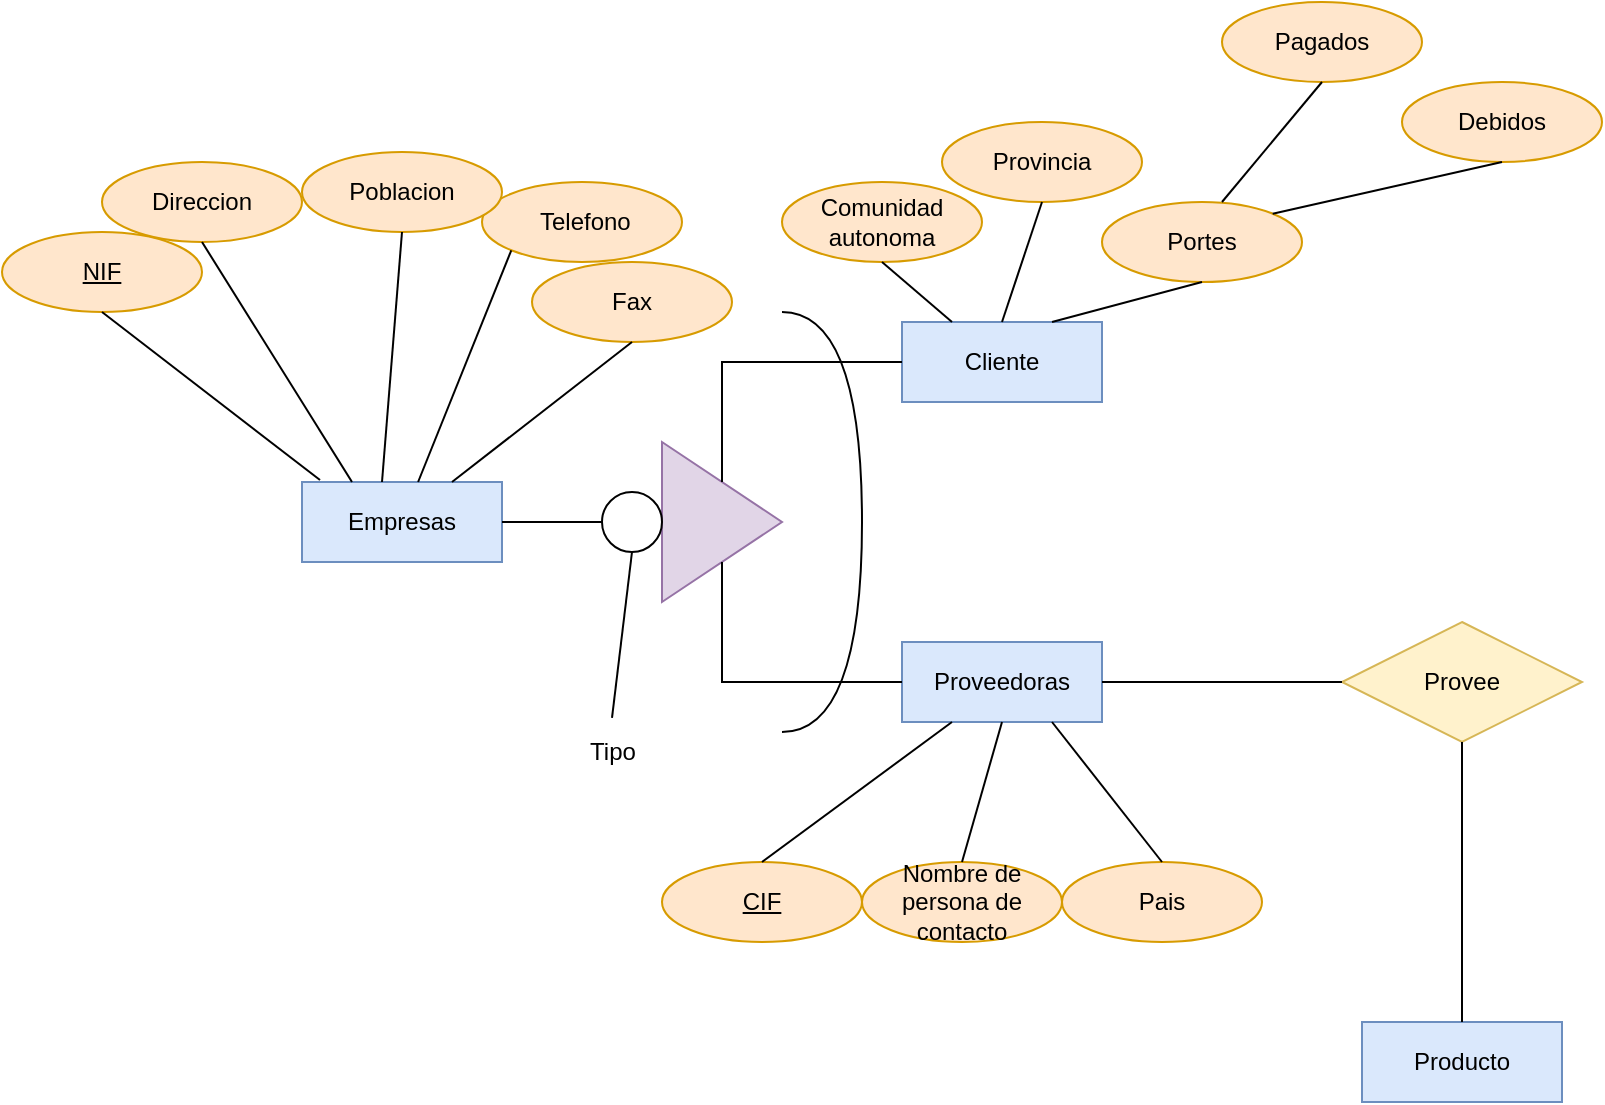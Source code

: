 <mxfile version="22.0.4" type="github">
  <diagram name="Page-1" id="6XxhvuVYkJTTJ2l1wMOv">
    <mxGraphModel dx="1364" dy="811" grid="1" gridSize="10" guides="1" tooltips="1" connect="1" arrows="1" fold="1" page="1" pageScale="1" pageWidth="850" pageHeight="1100" math="0" shadow="0">
      <root>
        <mxCell id="0" />
        <mxCell id="1" parent="0" />
        <mxCell id="eszdHdopAfw8nN-wgMps-1" value="Empresas" style="whiteSpace=wrap;html=1;align=center;fillColor=#dae8fc;strokeColor=#6c8ebf;" vertex="1" parent="1">
          <mxGeometry x="160" y="450" width="100" height="40" as="geometry" />
        </mxCell>
        <mxCell id="eszdHdopAfw8nN-wgMps-2" value="Cliente" style="whiteSpace=wrap;html=1;align=center;fillColor=#dae8fc;strokeColor=#6c8ebf;" vertex="1" parent="1">
          <mxGeometry x="460" y="370" width="100" height="40" as="geometry" />
        </mxCell>
        <mxCell id="eszdHdopAfw8nN-wgMps-3" value="Proveedoras" style="whiteSpace=wrap;html=1;align=center;fillColor=#dae8fc;strokeColor=#6c8ebf;" vertex="1" parent="1">
          <mxGeometry x="460" y="530" width="100" height="40" as="geometry" />
        </mxCell>
        <mxCell id="eszdHdopAfw8nN-wgMps-4" value="" style="triangle;whiteSpace=wrap;html=1;fillColor=#e1d5e7;strokeColor=#9673a6;" vertex="1" parent="1">
          <mxGeometry x="340" y="430" width="60" height="80" as="geometry" />
        </mxCell>
        <mxCell id="eszdHdopAfw8nN-wgMps-5" value="" style="ellipse;whiteSpace=wrap;html=1;aspect=fixed;" vertex="1" parent="1">
          <mxGeometry x="310" y="455" width="30" height="30" as="geometry" />
        </mxCell>
        <mxCell id="eszdHdopAfw8nN-wgMps-6" value="" style="endArrow=none;html=1;rounded=0;entryX=0;entryY=0.5;entryDx=0;entryDy=0;exitX=0.5;exitY=0;exitDx=0;exitDy=0;" edge="1" parent="1" source="eszdHdopAfw8nN-wgMps-4" target="eszdHdopAfw8nN-wgMps-2">
          <mxGeometry width="50" height="50" relative="1" as="geometry">
            <mxPoint x="500" y="690" as="sourcePoint" />
            <mxPoint x="550" y="640" as="targetPoint" />
            <Array as="points">
              <mxPoint x="370" y="390" />
            </Array>
          </mxGeometry>
        </mxCell>
        <mxCell id="eszdHdopAfw8nN-wgMps-10" value="" style="endArrow=none;html=1;rounded=0;entryX=0.5;entryY=1;entryDx=0;entryDy=0;exitX=0;exitY=0.5;exitDx=0;exitDy=0;" edge="1" parent="1" source="eszdHdopAfw8nN-wgMps-3" target="eszdHdopAfw8nN-wgMps-4">
          <mxGeometry width="50" height="50" relative="1" as="geometry">
            <mxPoint x="500" y="690" as="sourcePoint" />
            <mxPoint x="550" y="640" as="targetPoint" />
            <Array as="points">
              <mxPoint x="370" y="550" />
            </Array>
          </mxGeometry>
        </mxCell>
        <mxCell id="eszdHdopAfw8nN-wgMps-11" value="" style="endArrow=none;html=1;rounded=0;entryX=1;entryY=0.5;entryDx=0;entryDy=0;exitX=0;exitY=0.5;exitDx=0;exitDy=0;" edge="1" parent="1" source="eszdHdopAfw8nN-wgMps-5" target="eszdHdopAfw8nN-wgMps-1">
          <mxGeometry width="50" height="50" relative="1" as="geometry">
            <mxPoint x="500" y="690" as="sourcePoint" />
            <mxPoint x="550" y="640" as="targetPoint" />
          </mxGeometry>
        </mxCell>
        <mxCell id="eszdHdopAfw8nN-wgMps-12" value="NIF" style="ellipse;whiteSpace=wrap;html=1;align=center;fontStyle=4;fillColor=#ffe6cc;strokeColor=#d79b00;" vertex="1" parent="1">
          <mxGeometry x="10" y="325" width="100" height="40" as="geometry" />
        </mxCell>
        <mxCell id="eszdHdopAfw8nN-wgMps-13" value="Direccion" style="ellipse;whiteSpace=wrap;html=1;align=center;fillColor=#ffe6cc;strokeColor=#d79b00;" vertex="1" parent="1">
          <mxGeometry x="60" y="290" width="100" height="40" as="geometry" />
        </mxCell>
        <mxCell id="eszdHdopAfw8nN-wgMps-14" value="Fax" style="ellipse;whiteSpace=wrap;html=1;align=center;fillColor=#ffe6cc;strokeColor=#d79b00;" vertex="1" parent="1">
          <mxGeometry x="275" y="340" width="100" height="40" as="geometry" />
        </mxCell>
        <mxCell id="eszdHdopAfw8nN-wgMps-15" value="&amp;nbsp;Telefono" style="ellipse;whiteSpace=wrap;html=1;align=center;fillColor=#ffe6cc;strokeColor=#d79b00;" vertex="1" parent="1">
          <mxGeometry x="250" y="300" width="100" height="40" as="geometry" />
        </mxCell>
        <mxCell id="eszdHdopAfw8nN-wgMps-16" value="Poblacion" style="ellipse;whiteSpace=wrap;html=1;align=center;fillColor=#ffe6cc;strokeColor=#d79b00;" vertex="1" parent="1">
          <mxGeometry x="160" y="285" width="100" height="40" as="geometry" />
        </mxCell>
        <mxCell id="eszdHdopAfw8nN-wgMps-18" value="" style="endArrow=none;html=1;rounded=0;exitX=0.09;exitY=-0.025;exitDx=0;exitDy=0;exitPerimeter=0;entryX=0.5;entryY=1;entryDx=0;entryDy=0;" edge="1" parent="1" source="eszdHdopAfw8nN-wgMps-1" target="eszdHdopAfw8nN-wgMps-12">
          <mxGeometry width="50" height="50" relative="1" as="geometry">
            <mxPoint x="540" y="600" as="sourcePoint" />
            <mxPoint x="30" y="430" as="targetPoint" />
          </mxGeometry>
        </mxCell>
        <mxCell id="eszdHdopAfw8nN-wgMps-19" value="" style="endArrow=none;html=1;rounded=0;entryX=0.5;entryY=1;entryDx=0;entryDy=0;exitX=0.25;exitY=0;exitDx=0;exitDy=0;" edge="1" parent="1" source="eszdHdopAfw8nN-wgMps-1" target="eszdHdopAfw8nN-wgMps-13">
          <mxGeometry width="50" height="50" relative="1" as="geometry">
            <mxPoint x="540" y="600" as="sourcePoint" />
            <mxPoint x="590" y="550" as="targetPoint" />
          </mxGeometry>
        </mxCell>
        <mxCell id="eszdHdopAfw8nN-wgMps-23" value="" style="endArrow=none;html=1;rounded=0;entryX=0.5;entryY=1;entryDx=0;entryDy=0;exitX=0.5;exitY=-0.067;exitDx=0;exitDy=0;exitPerimeter=0;" edge="1" parent="1" source="eszdHdopAfw8nN-wgMps-24" target="eszdHdopAfw8nN-wgMps-5">
          <mxGeometry width="50" height="50" relative="1" as="geometry">
            <mxPoint x="540" y="600" as="sourcePoint" />
            <mxPoint x="590" y="550" as="targetPoint" />
          </mxGeometry>
        </mxCell>
        <mxCell id="eszdHdopAfw8nN-wgMps-24" value="Tipo" style="text;html=1;align=center;verticalAlign=middle;resizable=0;points=[];autosize=1;strokeColor=none;fillColor=none;" vertex="1" parent="1">
          <mxGeometry x="290" y="570" width="50" height="30" as="geometry" />
        </mxCell>
        <mxCell id="eszdHdopAfw8nN-wgMps-25" value="" style="shape=requiredInterface;html=1;verticalLabelPosition=bottom;sketch=0;" vertex="1" parent="1">
          <mxGeometry x="400" y="365" width="40" height="210" as="geometry" />
        </mxCell>
        <mxCell id="eszdHdopAfw8nN-wgMps-28" value="" style="endArrow=none;html=1;rounded=0;entryX=0.5;entryY=1;entryDx=0;entryDy=0;" edge="1" parent="1" target="eszdHdopAfw8nN-wgMps-16">
          <mxGeometry width="50" height="50" relative="1" as="geometry">
            <mxPoint x="200" y="450" as="sourcePoint" />
            <mxPoint x="590" y="550" as="targetPoint" />
          </mxGeometry>
        </mxCell>
        <mxCell id="eszdHdopAfw8nN-wgMps-29" value="" style="endArrow=none;html=1;rounded=0;entryX=0;entryY=1;entryDx=0;entryDy=0;" edge="1" parent="1" source="eszdHdopAfw8nN-wgMps-1" target="eszdHdopAfw8nN-wgMps-15">
          <mxGeometry width="50" height="50" relative="1" as="geometry">
            <mxPoint x="540" y="600" as="sourcePoint" />
            <mxPoint x="590" y="550" as="targetPoint" />
          </mxGeometry>
        </mxCell>
        <mxCell id="eszdHdopAfw8nN-wgMps-30" value="" style="endArrow=none;html=1;rounded=0;entryX=0.5;entryY=1;entryDx=0;entryDy=0;exitX=0.75;exitY=0;exitDx=0;exitDy=0;" edge="1" parent="1" source="eszdHdopAfw8nN-wgMps-1" target="eszdHdopAfw8nN-wgMps-14">
          <mxGeometry width="50" height="50" relative="1" as="geometry">
            <mxPoint x="540" y="600" as="sourcePoint" />
            <mxPoint x="590" y="550" as="targetPoint" />
          </mxGeometry>
        </mxCell>
        <mxCell id="eszdHdopAfw8nN-wgMps-32" value="Provincia" style="ellipse;whiteSpace=wrap;html=1;align=center;fillColor=#ffe6cc;strokeColor=#d79b00;" vertex="1" parent="1">
          <mxGeometry x="480" y="270" width="100" height="40" as="geometry" />
        </mxCell>
        <mxCell id="eszdHdopAfw8nN-wgMps-33" value="Comunidad&lt;br&gt;autonoma" style="ellipse;whiteSpace=wrap;html=1;align=center;fillColor=#ffe6cc;strokeColor=#d79b00;" vertex="1" parent="1">
          <mxGeometry x="400" y="300" width="100" height="40" as="geometry" />
        </mxCell>
        <mxCell id="eszdHdopAfw8nN-wgMps-34" value="Portes" style="ellipse;whiteSpace=wrap;html=1;align=center;fillColor=#ffe6cc;strokeColor=#d79b00;" vertex="1" parent="1">
          <mxGeometry x="560" y="310" width="100" height="40" as="geometry" />
        </mxCell>
        <mxCell id="eszdHdopAfw8nN-wgMps-35" value="" style="endArrow=none;html=1;rounded=0;entryX=0.5;entryY=1;entryDx=0;entryDy=0;exitX=0.25;exitY=0;exitDx=0;exitDy=0;" edge="1" parent="1" source="eszdHdopAfw8nN-wgMps-2" target="eszdHdopAfw8nN-wgMps-33">
          <mxGeometry width="50" height="50" relative="1" as="geometry">
            <mxPoint x="400" y="510" as="sourcePoint" />
            <mxPoint x="450" y="460" as="targetPoint" />
          </mxGeometry>
        </mxCell>
        <mxCell id="eszdHdopAfw8nN-wgMps-36" value="" style="endArrow=none;html=1;rounded=0;entryX=0.5;entryY=1;entryDx=0;entryDy=0;exitX=0.5;exitY=0;exitDx=0;exitDy=0;" edge="1" parent="1" source="eszdHdopAfw8nN-wgMps-2" target="eszdHdopAfw8nN-wgMps-32">
          <mxGeometry width="50" height="50" relative="1" as="geometry">
            <mxPoint x="400" y="510" as="sourcePoint" />
            <mxPoint x="450" y="460" as="targetPoint" />
          </mxGeometry>
        </mxCell>
        <mxCell id="eszdHdopAfw8nN-wgMps-37" value="" style="endArrow=none;html=1;rounded=0;entryX=0.5;entryY=1;entryDx=0;entryDy=0;exitX=0.75;exitY=0;exitDx=0;exitDy=0;" edge="1" parent="1" source="eszdHdopAfw8nN-wgMps-2" target="eszdHdopAfw8nN-wgMps-34">
          <mxGeometry width="50" height="50" relative="1" as="geometry">
            <mxPoint x="400" y="510" as="sourcePoint" />
            <mxPoint x="450" y="460" as="targetPoint" />
          </mxGeometry>
        </mxCell>
        <mxCell id="eszdHdopAfw8nN-wgMps-38" value="Debidos" style="ellipse;whiteSpace=wrap;html=1;align=center;fillColor=#ffe6cc;strokeColor=#d79b00;" vertex="1" parent="1">
          <mxGeometry x="710" y="250" width="100" height="40" as="geometry" />
        </mxCell>
        <mxCell id="eszdHdopAfw8nN-wgMps-39" value="Pagados" style="ellipse;whiteSpace=wrap;html=1;align=center;fillColor=#ffe6cc;strokeColor=#d79b00;" vertex="1" parent="1">
          <mxGeometry x="620" y="210" width="100" height="40" as="geometry" />
        </mxCell>
        <mxCell id="eszdHdopAfw8nN-wgMps-40" value="" style="endArrow=none;html=1;rounded=0;entryX=0.5;entryY=1;entryDx=0;entryDy=0;" edge="1" parent="1" target="eszdHdopAfw8nN-wgMps-39">
          <mxGeometry width="50" height="50" relative="1" as="geometry">
            <mxPoint x="620" y="310" as="sourcePoint" />
            <mxPoint x="450" y="460" as="targetPoint" />
          </mxGeometry>
        </mxCell>
        <mxCell id="eszdHdopAfw8nN-wgMps-41" value="" style="endArrow=none;html=1;rounded=0;entryX=0.5;entryY=1;entryDx=0;entryDy=0;exitX=1;exitY=0;exitDx=0;exitDy=0;" edge="1" parent="1" source="eszdHdopAfw8nN-wgMps-34" target="eszdHdopAfw8nN-wgMps-38">
          <mxGeometry width="50" height="50" relative="1" as="geometry">
            <mxPoint x="400" y="510" as="sourcePoint" />
            <mxPoint x="450" y="460" as="targetPoint" />
          </mxGeometry>
        </mxCell>
        <mxCell id="eszdHdopAfw8nN-wgMps-42" value="Pais" style="ellipse;whiteSpace=wrap;html=1;align=center;fillColor=#ffe6cc;strokeColor=#d79b00;" vertex="1" parent="1">
          <mxGeometry x="540" y="640" width="100" height="40" as="geometry" />
        </mxCell>
        <mxCell id="eszdHdopAfw8nN-wgMps-44" value="Nombre de persona de contacto" style="ellipse;whiteSpace=wrap;html=1;align=center;fillColor=#ffe6cc;strokeColor=#d79b00;" vertex="1" parent="1">
          <mxGeometry x="440" y="640" width="100" height="40" as="geometry" />
        </mxCell>
        <mxCell id="eszdHdopAfw8nN-wgMps-45" value="CIF" style="ellipse;whiteSpace=wrap;html=1;align=center;fontStyle=4;fillColor=#ffe6cc;strokeColor=#d79b00;" vertex="1" parent="1">
          <mxGeometry x="340" y="640" width="100" height="40" as="geometry" />
        </mxCell>
        <mxCell id="eszdHdopAfw8nN-wgMps-47" value="" style="endArrow=none;html=1;rounded=0;exitX=0.5;exitY=0;exitDx=0;exitDy=0;entryX=0.25;entryY=1;entryDx=0;entryDy=0;" edge="1" parent="1" source="eszdHdopAfw8nN-wgMps-45" target="eszdHdopAfw8nN-wgMps-3">
          <mxGeometry width="50" height="50" relative="1" as="geometry">
            <mxPoint x="400" y="510" as="sourcePoint" />
            <mxPoint x="450" y="460" as="targetPoint" />
          </mxGeometry>
        </mxCell>
        <mxCell id="eszdHdopAfw8nN-wgMps-48" value="" style="endArrow=none;html=1;rounded=0;entryX=0.5;entryY=1;entryDx=0;entryDy=0;exitX=0.5;exitY=0;exitDx=0;exitDy=0;" edge="1" parent="1" source="eszdHdopAfw8nN-wgMps-44" target="eszdHdopAfw8nN-wgMps-3">
          <mxGeometry width="50" height="50" relative="1" as="geometry">
            <mxPoint x="400" y="510" as="sourcePoint" />
            <mxPoint x="450" y="460" as="targetPoint" />
          </mxGeometry>
        </mxCell>
        <mxCell id="eszdHdopAfw8nN-wgMps-49" value="" style="endArrow=none;html=1;rounded=0;entryX=0.75;entryY=1;entryDx=0;entryDy=0;exitX=0.5;exitY=0;exitDx=0;exitDy=0;" edge="1" parent="1" source="eszdHdopAfw8nN-wgMps-42" target="eszdHdopAfw8nN-wgMps-3">
          <mxGeometry width="50" height="50" relative="1" as="geometry">
            <mxPoint x="400" y="510" as="sourcePoint" />
            <mxPoint x="450" y="460" as="targetPoint" />
          </mxGeometry>
        </mxCell>
        <mxCell id="eszdHdopAfw8nN-wgMps-50" value="Producto" style="whiteSpace=wrap;html=1;align=center;fillColor=#dae8fc;strokeColor=#6c8ebf;" vertex="1" parent="1">
          <mxGeometry x="690" y="720" width="100" height="40" as="geometry" />
        </mxCell>
        <mxCell id="eszdHdopAfw8nN-wgMps-51" value="Provee" style="shape=rhombus;perimeter=rhombusPerimeter;whiteSpace=wrap;html=1;align=center;fillColor=#fff2cc;strokeColor=#d6b656;" vertex="1" parent="1">
          <mxGeometry x="680" y="520" width="120" height="60" as="geometry" />
        </mxCell>
        <mxCell id="eszdHdopAfw8nN-wgMps-52" value="" style="endArrow=none;html=1;rounded=0;exitX=1;exitY=0.5;exitDx=0;exitDy=0;entryX=0;entryY=0.5;entryDx=0;entryDy=0;" edge="1" parent="1" source="eszdHdopAfw8nN-wgMps-3" target="eszdHdopAfw8nN-wgMps-51">
          <mxGeometry width="50" height="50" relative="1" as="geometry">
            <mxPoint x="400" y="630" as="sourcePoint" />
            <mxPoint x="670" y="530" as="targetPoint" />
          </mxGeometry>
        </mxCell>
        <mxCell id="eszdHdopAfw8nN-wgMps-53" value="" style="endArrow=none;html=1;rounded=0;entryX=0.5;entryY=1;entryDx=0;entryDy=0;exitX=0.5;exitY=0;exitDx=0;exitDy=0;" edge="1" parent="1" source="eszdHdopAfw8nN-wgMps-50" target="eszdHdopAfw8nN-wgMps-51">
          <mxGeometry width="50" height="50" relative="1" as="geometry">
            <mxPoint x="400" y="630" as="sourcePoint" />
            <mxPoint x="450" y="580" as="targetPoint" />
          </mxGeometry>
        </mxCell>
      </root>
    </mxGraphModel>
  </diagram>
</mxfile>
